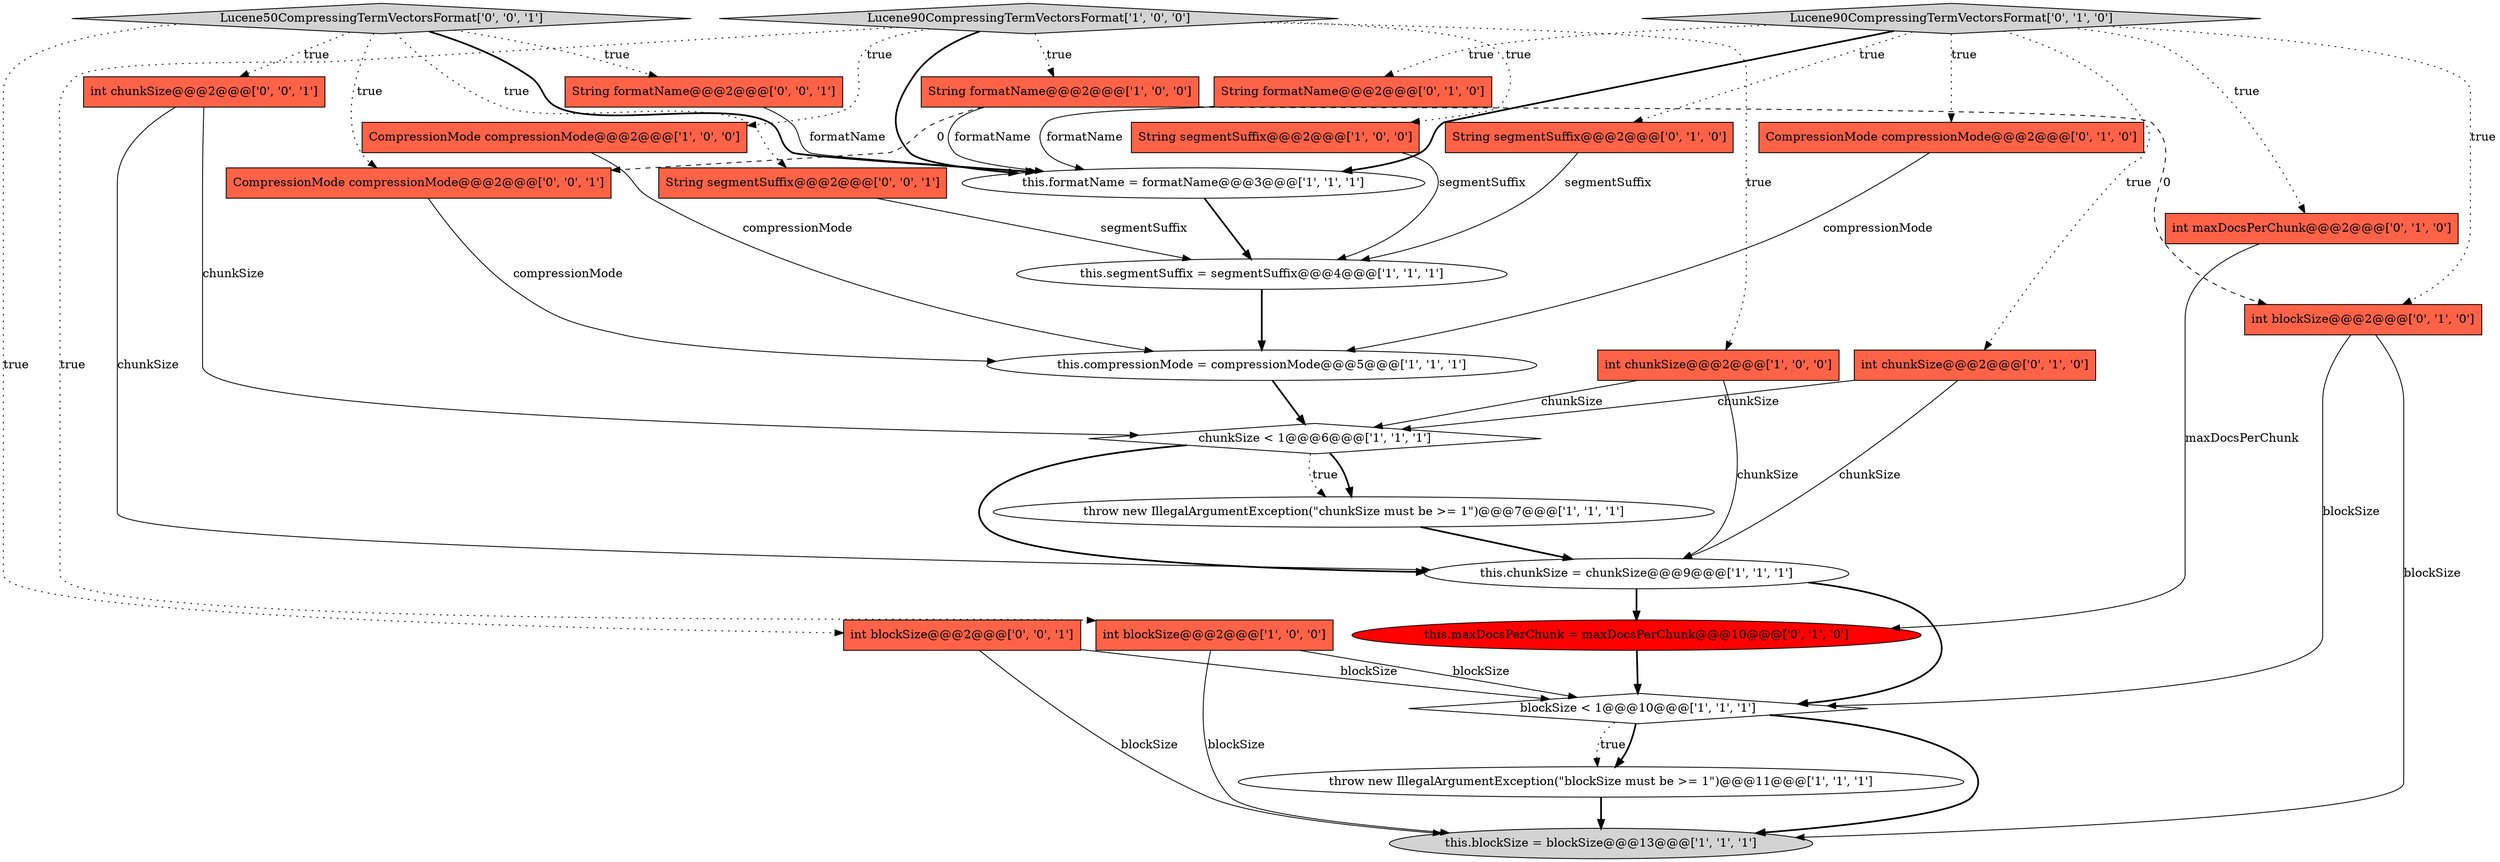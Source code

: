 digraph {
23 [style = filled, label = "int chunkSize@@@2@@@['0', '0', '1']", fillcolor = tomato, shape = box image = "AAA0AAABBB3BBB"];
3 [style = filled, label = "this.formatName = formatName@@@3@@@['1', '1', '1']", fillcolor = white, shape = ellipse image = "AAA0AAABBB1BBB"];
21 [style = filled, label = "CompressionMode compressionMode@@@2@@@['0', '1', '0']", fillcolor = tomato, shape = box image = "AAA0AAABBB2BBB"];
28 [style = filled, label = "CompressionMode compressionMode@@@2@@@['0', '0', '1']", fillcolor = tomato, shape = box image = "AAA0AAABBB3BBB"];
24 [style = filled, label = "Lucene50CompressingTermVectorsFormat['0', '0', '1']", fillcolor = lightgray, shape = diamond image = "AAA0AAABBB3BBB"];
2 [style = filled, label = "CompressionMode compressionMode@@@2@@@['1', '0', '0']", fillcolor = tomato, shape = box image = "AAA0AAABBB1BBB"];
17 [style = filled, label = "Lucene90CompressingTermVectorsFormat['0', '1', '0']", fillcolor = lightgray, shape = diamond image = "AAA0AAABBB2BBB"];
20 [style = filled, label = "int chunkSize@@@2@@@['0', '1', '0']", fillcolor = tomato, shape = box image = "AAA0AAABBB2BBB"];
26 [style = filled, label = "int blockSize@@@2@@@['0', '0', '1']", fillcolor = tomato, shape = box image = "AAA0AAABBB3BBB"];
5 [style = filled, label = "blockSize < 1@@@10@@@['1', '1', '1']", fillcolor = white, shape = diamond image = "AAA0AAABBB1BBB"];
19 [style = filled, label = "int maxDocsPerChunk@@@2@@@['0', '1', '0']", fillcolor = tomato, shape = box image = "AAA0AAABBB2BBB"];
0 [style = filled, label = "int chunkSize@@@2@@@['1', '0', '0']", fillcolor = tomato, shape = box image = "AAA0AAABBB1BBB"];
22 [style = filled, label = "int blockSize@@@2@@@['0', '1', '0']", fillcolor = tomato, shape = box image = "AAA1AAABBB2BBB"];
16 [style = filled, label = "this.maxDocsPerChunk = maxDocsPerChunk@@@10@@@['0', '1', '0']", fillcolor = red, shape = ellipse image = "AAA1AAABBB2BBB"];
14 [style = filled, label = "throw new IllegalArgumentException(\"blockSize must be >= 1\")@@@11@@@['1', '1', '1']", fillcolor = white, shape = ellipse image = "AAA0AAABBB1BBB"];
27 [style = filled, label = "String segmentSuffix@@@2@@@['0', '0', '1']", fillcolor = tomato, shape = box image = "AAA0AAABBB3BBB"];
7 [style = filled, label = "this.compressionMode = compressionMode@@@5@@@['1', '1', '1']", fillcolor = white, shape = ellipse image = "AAA0AAABBB1BBB"];
12 [style = filled, label = "this.blockSize = blockSize@@@13@@@['1', '1', '1']", fillcolor = lightgray, shape = ellipse image = "AAA0AAABBB1BBB"];
6 [style = filled, label = "int blockSize@@@2@@@['1', '0', '0']", fillcolor = tomato, shape = box image = "AAA0AAABBB1BBB"];
25 [style = filled, label = "String formatName@@@2@@@['0', '0', '1']", fillcolor = tomato, shape = box image = "AAA0AAABBB3BBB"];
18 [style = filled, label = "String formatName@@@2@@@['0', '1', '0']", fillcolor = tomato, shape = box image = "AAA0AAABBB2BBB"];
8 [style = filled, label = "this.chunkSize = chunkSize@@@9@@@['1', '1', '1']", fillcolor = white, shape = ellipse image = "AAA0AAABBB1BBB"];
11 [style = filled, label = "String formatName@@@2@@@['1', '0', '0']", fillcolor = tomato, shape = box image = "AAA1AAABBB1BBB"];
9 [style = filled, label = "Lucene90CompressingTermVectorsFormat['1', '0', '0']", fillcolor = lightgray, shape = diamond image = "AAA0AAABBB1BBB"];
1 [style = filled, label = "chunkSize < 1@@@6@@@['1', '1', '1']", fillcolor = white, shape = diamond image = "AAA0AAABBB1BBB"];
13 [style = filled, label = "this.segmentSuffix = segmentSuffix@@@4@@@['1', '1', '1']", fillcolor = white, shape = ellipse image = "AAA0AAABBB1BBB"];
10 [style = filled, label = "String segmentSuffix@@@2@@@['1', '0', '0']", fillcolor = tomato, shape = box image = "AAA0AAABBB1BBB"];
4 [style = filled, label = "throw new IllegalArgumentException(\"chunkSize must be >= 1\")@@@7@@@['1', '1', '1']", fillcolor = white, shape = ellipse image = "AAA0AAABBB1BBB"];
15 [style = filled, label = "String segmentSuffix@@@2@@@['0', '1', '0']", fillcolor = tomato, shape = box image = "AAA0AAABBB2BBB"];
17->20 [style = dotted, label="true"];
8->16 [style = bold, label=""];
5->14 [style = dotted, label="true"];
1->4 [style = bold, label=""];
9->0 [style = dotted, label="true"];
7->1 [style = bold, label=""];
1->8 [style = bold, label=""];
17->18 [style = dotted, label="true"];
24->25 [style = dotted, label="true"];
27->13 [style = solid, label="segmentSuffix"];
0->1 [style = solid, label="chunkSize"];
9->11 [style = dotted, label="true"];
0->8 [style = solid, label="chunkSize"];
11->22 [style = dashed, label="0"];
22->12 [style = solid, label="blockSize"];
20->8 [style = solid, label="chunkSize"];
1->4 [style = dotted, label="true"];
28->7 [style = solid, label="compressionMode"];
5->14 [style = bold, label=""];
22->5 [style = solid, label="blockSize"];
6->5 [style = solid, label="blockSize"];
24->27 [style = dotted, label="true"];
25->3 [style = solid, label="formatName"];
26->12 [style = solid, label="blockSize"];
9->6 [style = dotted, label="true"];
24->28 [style = dotted, label="true"];
23->8 [style = solid, label="chunkSize"];
11->28 [style = dashed, label="0"];
11->3 [style = solid, label="formatName"];
19->16 [style = solid, label="maxDocsPerChunk"];
23->1 [style = solid, label="chunkSize"];
17->15 [style = dotted, label="true"];
24->23 [style = dotted, label="true"];
8->5 [style = bold, label=""];
5->12 [style = bold, label=""];
24->26 [style = dotted, label="true"];
6->12 [style = solid, label="blockSize"];
26->5 [style = solid, label="blockSize"];
13->7 [style = bold, label=""];
9->2 [style = dotted, label="true"];
14->12 [style = bold, label=""];
10->13 [style = solid, label="segmentSuffix"];
21->7 [style = solid, label="compressionMode"];
2->7 [style = solid, label="compressionMode"];
17->19 [style = dotted, label="true"];
17->3 [style = bold, label=""];
3->13 [style = bold, label=""];
16->5 [style = bold, label=""];
9->3 [style = bold, label=""];
4->8 [style = bold, label=""];
17->22 [style = dotted, label="true"];
15->13 [style = solid, label="segmentSuffix"];
17->21 [style = dotted, label="true"];
9->10 [style = dotted, label="true"];
18->3 [style = solid, label="formatName"];
20->1 [style = solid, label="chunkSize"];
24->3 [style = bold, label=""];
}
